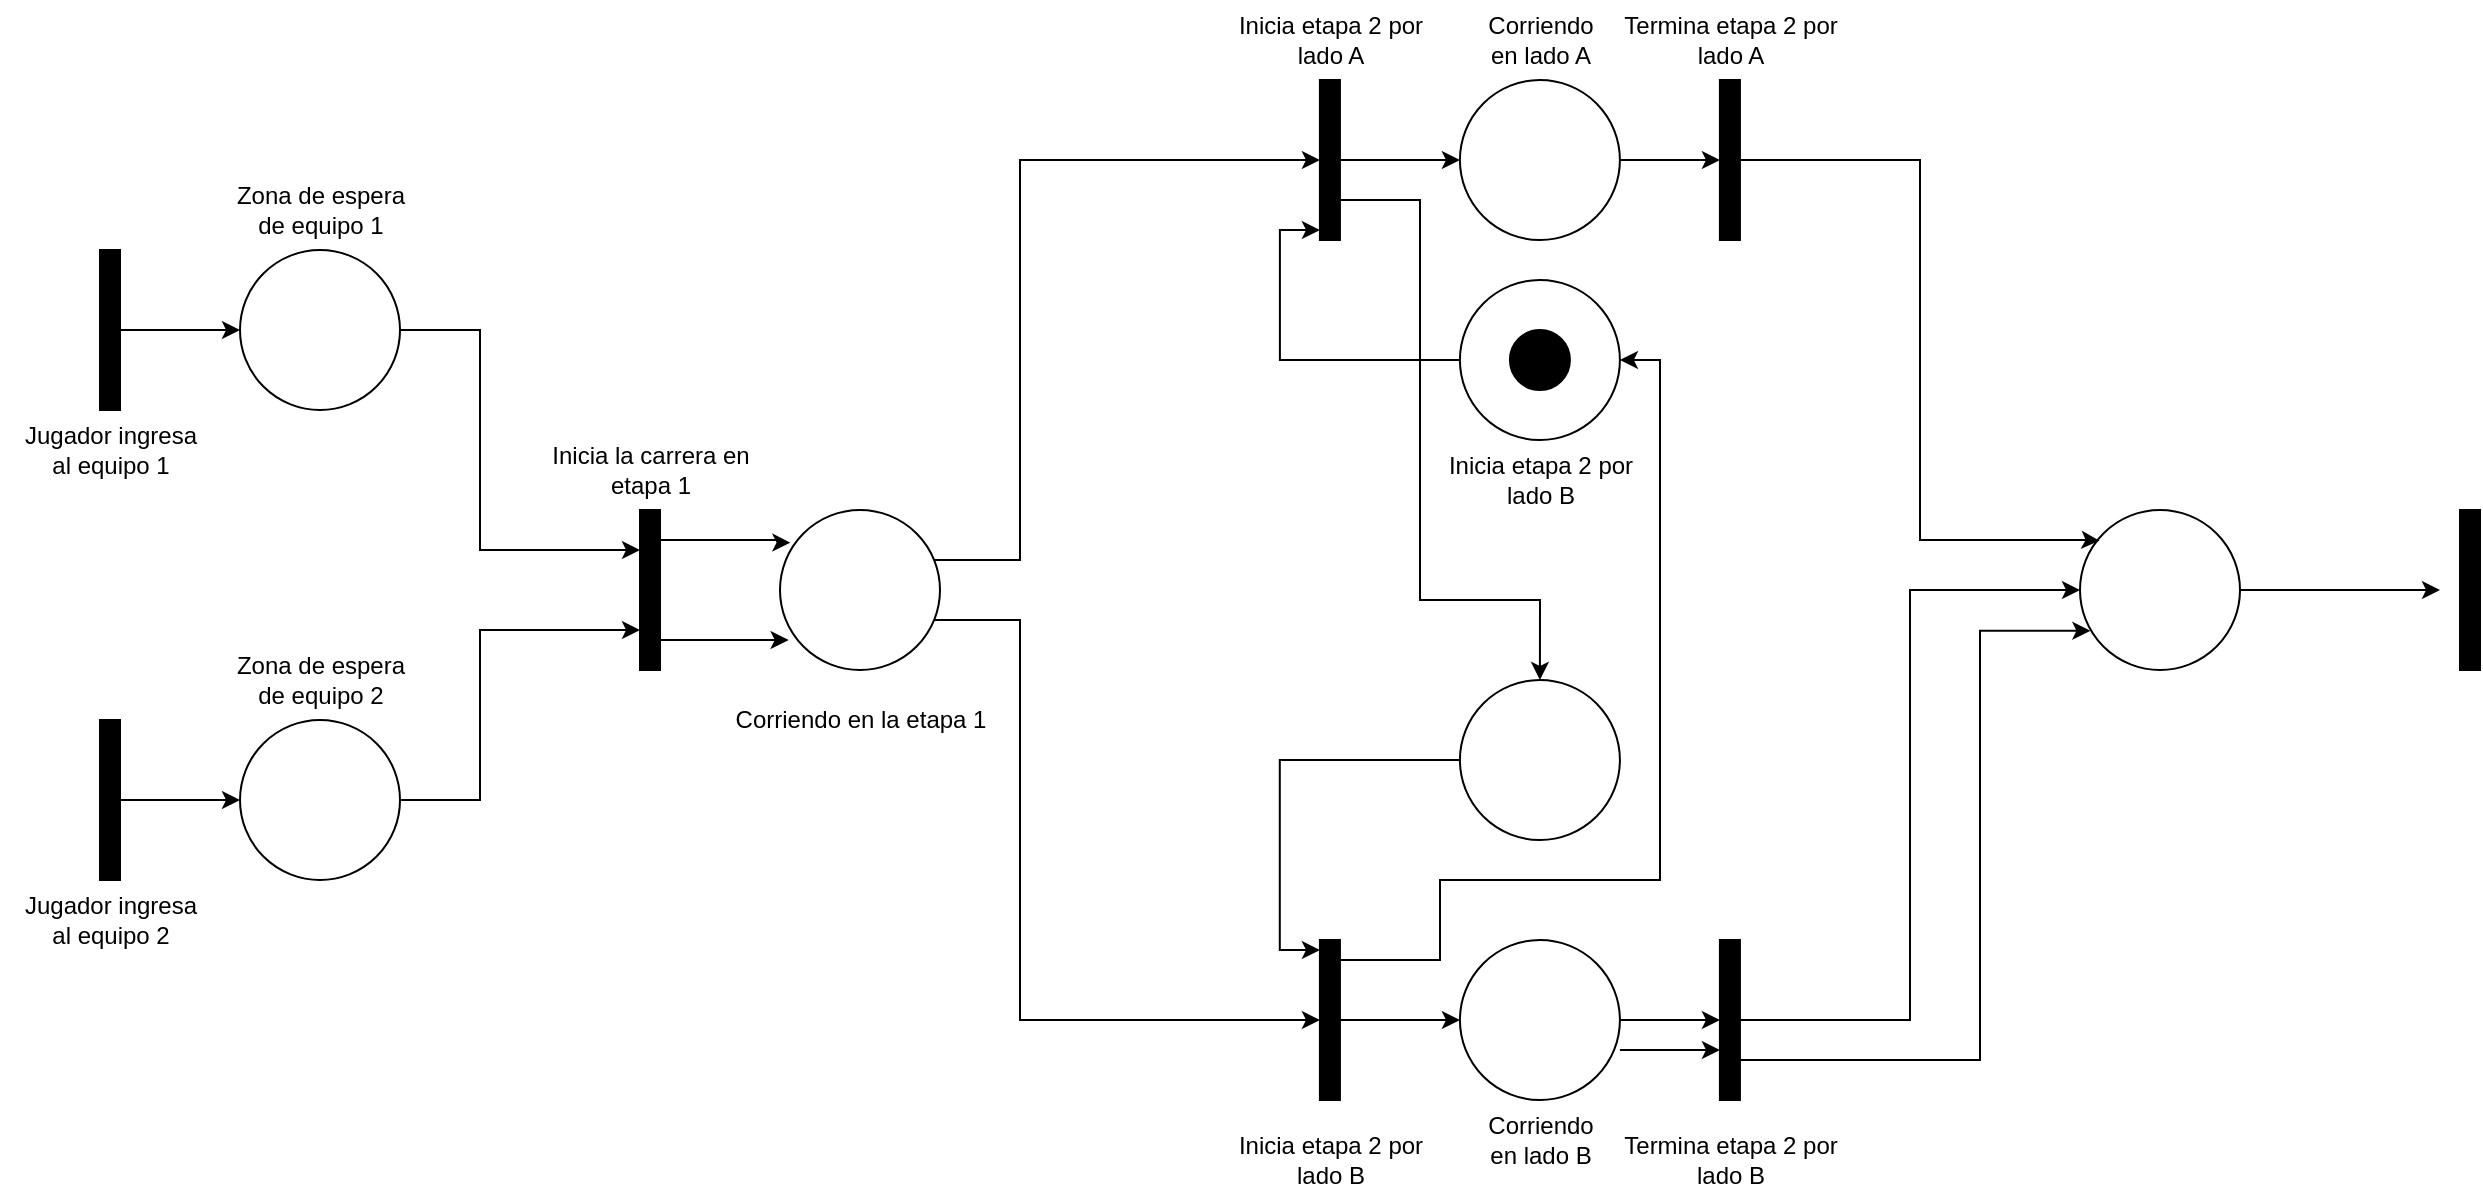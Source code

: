 <mxfile version="24.8.3">
  <diagram name="Page-1" id="l-WnDoxr9QfDb3v4YEsX">
    <mxGraphModel dx="1024" dy="518" grid="1" gridSize="10" guides="1" tooltips="1" connect="1" arrows="1" fold="1" page="1" pageScale="1" pageWidth="1400" pageHeight="850" math="0" shadow="0">
      <root>
        <mxCell id="0" />
        <mxCell id="1" parent="0" />
        <mxCell id="o489fDonKntRBNeTB-6x-4" value="" style="edgeStyle=orthogonalEdgeStyle;rounded=0;orthogonalLoop=1;jettySize=auto;html=1;curved=0;" edge="1" parent="1" source="o489fDonKntRBNeTB-6x-1" target="o489fDonKntRBNeTB-6x-3">
          <mxGeometry relative="1" as="geometry" />
        </mxCell>
        <mxCell id="o489fDonKntRBNeTB-6x-1" value="" style="html=1;points=[[0,0,0,0,5],[0,1,0,0,-5],[1,0,0,0,5],[1,1,0,0,-5]];perimeter=orthogonalPerimeter;outlineConnect=0;targetShapes=umlLifeline;portConstraint=eastwest;newEdgeStyle={&quot;curved&quot;:0,&quot;rounded&quot;:0};fillColor=#000000;" vertex="1" parent="1">
          <mxGeometry x="90" y="225" width="10" height="80" as="geometry" />
        </mxCell>
        <mxCell id="o489fDonKntRBNeTB-6x-21" style="edgeStyle=orthogonalEdgeStyle;rounded=0;orthogonalLoop=1;jettySize=auto;html=1;" edge="1" parent="1" source="o489fDonKntRBNeTB-6x-3" target="o489fDonKntRBNeTB-6x-10">
          <mxGeometry relative="1" as="geometry">
            <Array as="points">
              <mxPoint x="280" y="265" />
              <mxPoint x="280" y="375" />
            </Array>
          </mxGeometry>
        </mxCell>
        <mxCell id="o489fDonKntRBNeTB-6x-3" value="" style="ellipse;whiteSpace=wrap;html=1;aspect=fixed;" vertex="1" parent="1">
          <mxGeometry x="160" y="225" width="80" height="80" as="geometry" />
        </mxCell>
        <mxCell id="o489fDonKntRBNeTB-6x-5" value="" style="edgeStyle=orthogonalEdgeStyle;rounded=0;orthogonalLoop=1;jettySize=auto;html=1;curved=0;" edge="1" parent="1" source="o489fDonKntRBNeTB-6x-6" target="o489fDonKntRBNeTB-6x-7">
          <mxGeometry relative="1" as="geometry" />
        </mxCell>
        <mxCell id="o489fDonKntRBNeTB-6x-6" value="" style="html=1;points=[[0,0,0,0,5],[0,1,0,0,-5],[1,0,0,0,5],[1,1,0,0,-5]];perimeter=orthogonalPerimeter;outlineConnect=0;targetShapes=umlLifeline;portConstraint=eastwest;newEdgeStyle={&quot;curved&quot;:0,&quot;rounded&quot;:0};fillColor=#000000;" vertex="1" parent="1">
          <mxGeometry x="90" y="460" width="10" height="80" as="geometry" />
        </mxCell>
        <mxCell id="o489fDonKntRBNeTB-6x-22" style="edgeStyle=orthogonalEdgeStyle;rounded=0;orthogonalLoop=1;jettySize=auto;html=1;" edge="1" parent="1" source="o489fDonKntRBNeTB-6x-7" target="o489fDonKntRBNeTB-6x-10">
          <mxGeometry relative="1" as="geometry">
            <Array as="points">
              <mxPoint x="280" y="500" />
              <mxPoint x="280" y="415" />
            </Array>
          </mxGeometry>
        </mxCell>
        <mxCell id="o489fDonKntRBNeTB-6x-7" value="" style="ellipse;whiteSpace=wrap;html=1;aspect=fixed;" vertex="1" parent="1">
          <mxGeometry x="160" y="460" width="80" height="80" as="geometry" />
        </mxCell>
        <mxCell id="o489fDonKntRBNeTB-6x-81" style="edgeStyle=orthogonalEdgeStyle;rounded=0;orthogonalLoop=1;jettySize=auto;html=1;curved=0;entryX=0.065;entryY=0.204;entryDx=0;entryDy=0;entryPerimeter=0;" edge="1" parent="1" source="o489fDonKntRBNeTB-6x-10" target="o489fDonKntRBNeTB-6x-79">
          <mxGeometry relative="1" as="geometry">
            <Array as="points">
              <mxPoint x="430" y="370" />
              <mxPoint x="430" y="371" />
            </Array>
          </mxGeometry>
        </mxCell>
        <mxCell id="o489fDonKntRBNeTB-6x-82" style="edgeStyle=orthogonalEdgeStyle;rounded=0;orthogonalLoop=1;jettySize=auto;html=1;curved=0;entryX=0.054;entryY=0.813;entryDx=0;entryDy=0;entryPerimeter=0;" edge="1" parent="1" source="o489fDonKntRBNeTB-6x-10" target="o489fDonKntRBNeTB-6x-79">
          <mxGeometry relative="1" as="geometry">
            <Array as="points">
              <mxPoint x="390" y="420" />
              <mxPoint x="390" y="420" />
            </Array>
          </mxGeometry>
        </mxCell>
        <mxCell id="o489fDonKntRBNeTB-6x-10" value="" style="html=1;points=[[0,0,0,0,5],[0,1,0,0,-5],[1,0,0,0,5],[1,1,0,0,-5]];perimeter=orthogonalPerimeter;outlineConnect=0;targetShapes=umlLifeline;portConstraint=eastwest;newEdgeStyle={&quot;curved&quot;:0,&quot;rounded&quot;:0};fillColor=#000000;" vertex="1" parent="1">
          <mxGeometry x="360" y="355" width="10" height="80" as="geometry" />
        </mxCell>
        <mxCell id="o489fDonKntRBNeTB-6x-38" value="" style="edgeStyle=orthogonalEdgeStyle;rounded=0;orthogonalLoop=1;jettySize=auto;html=1;curved=0;" edge="1" parent="1" source="o489fDonKntRBNeTB-6x-36" target="o489fDonKntRBNeTB-6x-37">
          <mxGeometry relative="1" as="geometry" />
        </mxCell>
        <mxCell id="o489fDonKntRBNeTB-6x-91" style="edgeStyle=orthogonalEdgeStyle;rounded=0;orthogonalLoop=1;jettySize=auto;html=1;curved=0;entryX=0.5;entryY=0;entryDx=0;entryDy=0;" edge="1" parent="1" source="o489fDonKntRBNeTB-6x-36" target="o489fDonKntRBNeTB-6x-51">
          <mxGeometry relative="1" as="geometry">
            <Array as="points">
              <mxPoint x="750" y="200" />
              <mxPoint x="750" y="400" />
              <mxPoint x="810" y="400" />
            </Array>
          </mxGeometry>
        </mxCell>
        <mxCell id="o489fDonKntRBNeTB-6x-36" value="" style="html=1;points=[[0,0,0,0,5],[0,1,0,0,-5],[1,0,0,0,5],[1,1,0,0,-5]];perimeter=orthogonalPerimeter;outlineConnect=0;targetShapes=umlLifeline;portConstraint=eastwest;newEdgeStyle={&quot;curved&quot;:0,&quot;rounded&quot;:0};fillColor=#000000;" vertex="1" parent="1">
          <mxGeometry x="699.96" y="140" width="10" height="80" as="geometry" />
        </mxCell>
        <mxCell id="o489fDonKntRBNeTB-6x-40" value="" style="edgeStyle=orthogonalEdgeStyle;rounded=0;orthogonalLoop=1;jettySize=auto;html=1;" edge="1" parent="1" source="o489fDonKntRBNeTB-6x-37" target="o489fDonKntRBNeTB-6x-39">
          <mxGeometry relative="1" as="geometry" />
        </mxCell>
        <mxCell id="o489fDonKntRBNeTB-6x-37" value="" style="ellipse;whiteSpace=wrap;html=1;aspect=fixed;" vertex="1" parent="1">
          <mxGeometry x="769.96" y="140" width="80" height="80" as="geometry" />
        </mxCell>
        <mxCell id="o489fDonKntRBNeTB-6x-39" value="" style="html=1;points=[[0,0,0,0,5],[0,1,0,0,-5],[1,0,0,0,5],[1,1,0,0,-5]];perimeter=orthogonalPerimeter;outlineConnect=0;targetShapes=umlLifeline;portConstraint=eastwest;newEdgeStyle={&quot;curved&quot;:0,&quot;rounded&quot;:0};fillColor=#000000;" vertex="1" parent="1">
          <mxGeometry x="899.96" y="140" width="10" height="80" as="geometry" />
        </mxCell>
        <mxCell id="o489fDonKntRBNeTB-6x-41" value="" style="ellipse;whiteSpace=wrap;html=1;aspect=fixed;" vertex="1" parent="1">
          <mxGeometry x="769.96" y="240" width="80" height="80" as="geometry" />
        </mxCell>
        <mxCell id="o489fDonKntRBNeTB-6x-42" value="" style="ellipse;whiteSpace=wrap;html=1;aspect=fixed;fillColor=#000000;" vertex="1" parent="1">
          <mxGeometry x="794.96" y="265" width="30" height="30" as="geometry" />
        </mxCell>
        <mxCell id="o489fDonKntRBNeTB-6x-43" style="edgeStyle=orthogonalEdgeStyle;rounded=0;orthogonalLoop=1;jettySize=auto;html=1;entryX=0;entryY=1;entryDx=0;entryDy=-5;entryPerimeter=0;" edge="1" parent="1" source="o489fDonKntRBNeTB-6x-41" target="o489fDonKntRBNeTB-6x-36">
          <mxGeometry relative="1" as="geometry">
            <Array as="points">
              <mxPoint x="679.96" y="280" />
              <mxPoint x="679.96" y="215" />
            </Array>
          </mxGeometry>
        </mxCell>
        <mxCell id="o489fDonKntRBNeTB-6x-45" value="" style="edgeStyle=orthogonalEdgeStyle;rounded=0;orthogonalLoop=1;jettySize=auto;html=1;curved=0;" edge="1" parent="1" source="o489fDonKntRBNeTB-6x-46" target="o489fDonKntRBNeTB-6x-48">
          <mxGeometry relative="1" as="geometry" />
        </mxCell>
        <mxCell id="o489fDonKntRBNeTB-6x-94" style="edgeStyle=orthogonalEdgeStyle;rounded=0;orthogonalLoop=1;jettySize=auto;html=1;curved=0;entryX=1;entryY=0.5;entryDx=0;entryDy=0;" edge="1" parent="1" source="o489fDonKntRBNeTB-6x-46" target="o489fDonKntRBNeTB-6x-41">
          <mxGeometry relative="1" as="geometry">
            <Array as="points">
              <mxPoint x="760" y="580" />
              <mxPoint x="760" y="540" />
              <mxPoint x="870" y="540" />
              <mxPoint x="870" y="280" />
            </Array>
          </mxGeometry>
        </mxCell>
        <mxCell id="o489fDonKntRBNeTB-6x-46" value="" style="html=1;points=[[0,0,0,0,5],[0,1,0,0,-5],[1,0,0,0,5],[1,1,0,0,-5]];perimeter=orthogonalPerimeter;outlineConnect=0;targetShapes=umlLifeline;portConstraint=eastwest;newEdgeStyle={&quot;curved&quot;:0,&quot;rounded&quot;:0};fillColor=#000000;" vertex="1" parent="1">
          <mxGeometry x="699.96" y="570" width="10" height="80" as="geometry" />
        </mxCell>
        <mxCell id="o489fDonKntRBNeTB-6x-47" value="" style="edgeStyle=orthogonalEdgeStyle;rounded=0;orthogonalLoop=1;jettySize=auto;html=1;" edge="1" parent="1" source="o489fDonKntRBNeTB-6x-48" target="o489fDonKntRBNeTB-6x-49">
          <mxGeometry relative="1" as="geometry" />
        </mxCell>
        <mxCell id="o489fDonKntRBNeTB-6x-48" value="" style="ellipse;whiteSpace=wrap;html=1;aspect=fixed;" vertex="1" parent="1">
          <mxGeometry x="769.96" y="570" width="80" height="80" as="geometry" />
        </mxCell>
        <mxCell id="o489fDonKntRBNeTB-6x-86" style="edgeStyle=orthogonalEdgeStyle;rounded=0;orthogonalLoop=1;jettySize=auto;html=1;curved=0;entryX=0;entryY=0.5;entryDx=0;entryDy=0;" edge="1" parent="1" source="o489fDonKntRBNeTB-6x-49" target="o489fDonKntRBNeTB-6x-85">
          <mxGeometry relative="1" as="geometry" />
        </mxCell>
        <mxCell id="o489fDonKntRBNeTB-6x-49" value="" style="html=1;points=[[0,0,0,0,5],[0,1,0,0,-5],[1,0,0,0,5],[1,1,0,0,-5]];perimeter=orthogonalPerimeter;outlineConnect=0;targetShapes=umlLifeline;portConstraint=eastwest;newEdgeStyle={&quot;curved&quot;:0,&quot;rounded&quot;:0};fillColor=#000000;" vertex="1" parent="1">
          <mxGeometry x="899.96" y="570" width="10" height="80" as="geometry" />
        </mxCell>
        <mxCell id="o489fDonKntRBNeTB-6x-51" value="" style="ellipse;whiteSpace=wrap;html=1;aspect=fixed;" vertex="1" parent="1">
          <mxGeometry x="769.96" y="440" width="80" height="80" as="geometry" />
        </mxCell>
        <mxCell id="o489fDonKntRBNeTB-6x-54" style="edgeStyle=orthogonalEdgeStyle;rounded=0;orthogonalLoop=1;jettySize=auto;html=1;entryX=0;entryY=0;entryDx=0;entryDy=5;entryPerimeter=0;" edge="1" parent="1" source="o489fDonKntRBNeTB-6x-51" target="o489fDonKntRBNeTB-6x-46">
          <mxGeometry relative="1" as="geometry">
            <Array as="points">
              <mxPoint x="679.91" y="480" />
              <mxPoint x="679.91" y="575" />
            </Array>
          </mxGeometry>
        </mxCell>
        <mxCell id="o489fDonKntRBNeTB-6x-59" value="" style="edgeStyle=orthogonalEdgeStyle;rounded=0;orthogonalLoop=1;jettySize=auto;html=1;" edge="1" parent="1">
          <mxGeometry relative="1" as="geometry">
            <mxPoint x="849.96" y="625" as="sourcePoint" />
            <mxPoint x="899.96" y="625" as="targetPoint" />
          </mxGeometry>
        </mxCell>
        <mxCell id="o489fDonKntRBNeTB-6x-83" style="edgeStyle=orthogonalEdgeStyle;rounded=0;orthogonalLoop=1;jettySize=auto;html=1;" edge="1" parent="1" source="o489fDonKntRBNeTB-6x-79" target="o489fDonKntRBNeTB-6x-36">
          <mxGeometry relative="1" as="geometry">
            <Array as="points">
              <mxPoint x="550" y="380" />
              <mxPoint x="550" y="180" />
            </Array>
          </mxGeometry>
        </mxCell>
        <mxCell id="o489fDonKntRBNeTB-6x-84" style="edgeStyle=orthogonalEdgeStyle;rounded=0;orthogonalLoop=1;jettySize=auto;html=1;" edge="1" parent="1" source="o489fDonKntRBNeTB-6x-79" target="o489fDonKntRBNeTB-6x-46">
          <mxGeometry relative="1" as="geometry">
            <Array as="points">
              <mxPoint x="550" y="410" />
              <mxPoint x="550" y="610" />
            </Array>
          </mxGeometry>
        </mxCell>
        <mxCell id="o489fDonKntRBNeTB-6x-79" value="" style="ellipse;whiteSpace=wrap;html=1;aspect=fixed;" vertex="1" parent="1">
          <mxGeometry x="430" y="355" width="80" height="80" as="geometry" />
        </mxCell>
        <mxCell id="o489fDonKntRBNeTB-6x-92" style="edgeStyle=orthogonalEdgeStyle;rounded=0;orthogonalLoop=1;jettySize=auto;html=1;entryX=0;entryY=0.5;entryDx=0;entryDy=0;" edge="1" parent="1" source="o489fDonKntRBNeTB-6x-85">
          <mxGeometry relative="1" as="geometry">
            <mxPoint x="1260" y="395" as="targetPoint" />
          </mxGeometry>
        </mxCell>
        <mxCell id="o489fDonKntRBNeTB-6x-85" value="" style="ellipse;whiteSpace=wrap;html=1;aspect=fixed;" vertex="1" parent="1">
          <mxGeometry x="1080" y="355" width="80" height="80" as="geometry" />
        </mxCell>
        <mxCell id="o489fDonKntRBNeTB-6x-87" style="edgeStyle=orthogonalEdgeStyle;rounded=0;orthogonalLoop=1;jettySize=auto;html=1;curved=0;entryX=0.065;entryY=0.755;entryDx=0;entryDy=0;entryPerimeter=0;" edge="1" parent="1" source="o489fDonKntRBNeTB-6x-49" target="o489fDonKntRBNeTB-6x-85">
          <mxGeometry relative="1" as="geometry">
            <Array as="points">
              <mxPoint x="1030" y="630" />
              <mxPoint x="1030" y="415" />
            </Array>
          </mxGeometry>
        </mxCell>
        <mxCell id="o489fDonKntRBNeTB-6x-88" style="edgeStyle=orthogonalEdgeStyle;rounded=0;orthogonalLoop=1;jettySize=auto;html=1;curved=0;entryX=0.122;entryY=0.192;entryDx=0;entryDy=0;entryPerimeter=0;" edge="1" parent="1" source="o489fDonKntRBNeTB-6x-39" target="o489fDonKntRBNeTB-6x-85">
          <mxGeometry relative="1" as="geometry">
            <Array as="points">
              <mxPoint x="1000" y="180" />
              <mxPoint x="1000" y="370" />
              <mxPoint x="1083" y="370" />
            </Array>
          </mxGeometry>
        </mxCell>
        <mxCell id="o489fDonKntRBNeTB-6x-93" value="" style="html=1;points=[[0,0,0,0,5],[0,1,0,0,-5],[1,0,0,0,5],[1,1,0,0,-5]];perimeter=orthogonalPerimeter;outlineConnect=0;targetShapes=umlLifeline;portConstraint=eastwest;newEdgeStyle={&quot;curved&quot;:0,&quot;rounded&quot;:0};fillColor=#000000;" vertex="1" parent="1">
          <mxGeometry x="1270" y="355" width="10" height="80" as="geometry" />
        </mxCell>
        <mxCell id="o489fDonKntRBNeTB-6x-95" value="&lt;div&gt;Jugador ingresa&lt;/div&gt;&lt;div&gt;al equipo 2&lt;br&gt;&lt;/div&gt;" style="text;html=1;align=center;verticalAlign=middle;resizable=0;points=[];autosize=1;strokeColor=none;fillColor=none;" vertex="1" parent="1">
          <mxGeometry x="40" y="540" width="110" height="40" as="geometry" />
        </mxCell>
        <mxCell id="o489fDonKntRBNeTB-6x-96" value="&lt;div&gt;Jugador ingresa&lt;/div&gt;&lt;div&gt;al equipo 1&lt;br&gt;&lt;/div&gt;" style="text;html=1;align=center;verticalAlign=middle;resizable=0;points=[];autosize=1;strokeColor=none;fillColor=none;" vertex="1" parent="1">
          <mxGeometry x="40" y="305" width="110" height="40" as="geometry" />
        </mxCell>
        <mxCell id="o489fDonKntRBNeTB-6x-97" value="&lt;div&gt;Zona de espera&lt;/div&gt;&lt;div&gt;de equipo 1&lt;br&gt;&lt;/div&gt;" style="text;html=1;align=center;verticalAlign=middle;resizable=0;points=[];autosize=1;strokeColor=none;fillColor=none;" vertex="1" parent="1">
          <mxGeometry x="145" y="185" width="110" height="40" as="geometry" />
        </mxCell>
        <mxCell id="o489fDonKntRBNeTB-6x-98" value="&lt;div&gt;Zona de espera&lt;/div&gt;&lt;div&gt;de equipo 2&lt;br&gt;&lt;/div&gt;" style="text;html=1;align=center;verticalAlign=middle;resizable=0;points=[];autosize=1;strokeColor=none;fillColor=none;" vertex="1" parent="1">
          <mxGeometry x="145" y="420" width="110" height="40" as="geometry" />
        </mxCell>
        <mxCell id="o489fDonKntRBNeTB-6x-99" value="&lt;div&gt;Inicia la carrera en&lt;/div&gt;&lt;div&gt;etapa 1&lt;br&gt;&lt;/div&gt;" style="text;html=1;align=center;verticalAlign=middle;resizable=0;points=[];autosize=1;strokeColor=none;fillColor=none;" vertex="1" parent="1">
          <mxGeometry x="305" y="315" width="120" height="40" as="geometry" />
        </mxCell>
        <mxCell id="o489fDonKntRBNeTB-6x-100" value="Corriendo en la etapa 1" style="text;html=1;align=center;verticalAlign=middle;resizable=0;points=[];autosize=1;strokeColor=none;fillColor=none;" vertex="1" parent="1">
          <mxGeometry x="395" y="445" width="150" height="30" as="geometry" />
        </mxCell>
        <mxCell id="o489fDonKntRBNeTB-6x-101" value="&lt;div&gt;Inicia etapa 2 por&lt;/div&gt;&lt;div&gt;lado A&lt;br&gt;&lt;/div&gt;" style="text;html=1;align=center;verticalAlign=middle;resizable=0;points=[];autosize=1;strokeColor=none;fillColor=none;" vertex="1" parent="1">
          <mxGeometry x="644.96" y="100" width="120" height="40" as="geometry" />
        </mxCell>
        <mxCell id="o489fDonKntRBNeTB-6x-102" value="&lt;div&gt;Corriendo&lt;/div&gt;&lt;div&gt;en lado A&lt;br&gt;&lt;/div&gt;" style="text;html=1;align=center;verticalAlign=middle;resizable=0;points=[];autosize=1;strokeColor=none;fillColor=none;" vertex="1" parent="1">
          <mxGeometry x="769.96" y="100" width="80" height="40" as="geometry" />
        </mxCell>
        <mxCell id="o489fDonKntRBNeTB-6x-103" value="&lt;div&gt;Termina etapa 2 por&lt;/div&gt;&lt;div&gt;lado A&lt;br&gt;&lt;/div&gt;" style="text;html=1;align=center;verticalAlign=middle;resizable=0;points=[];autosize=1;strokeColor=none;fillColor=none;" vertex="1" parent="1">
          <mxGeometry x="839.96" y="100" width="130" height="40" as="geometry" />
        </mxCell>
        <mxCell id="o489fDonKntRBNeTB-6x-105" value="&lt;div&gt;Inicia etapa 2 por&lt;/div&gt;&lt;div&gt;lado B&lt;br&gt;&lt;/div&gt;" style="text;html=1;align=center;verticalAlign=middle;resizable=0;points=[];autosize=1;strokeColor=none;fillColor=none;" vertex="1" parent="1">
          <mxGeometry x="644.96" y="660" width="120" height="40" as="geometry" />
        </mxCell>
        <mxCell id="o489fDonKntRBNeTB-6x-106" value="&lt;div&gt;Corriendo&lt;/div&gt;&lt;div&gt;en lado B&lt;br&gt;&lt;/div&gt;" style="text;html=1;align=center;verticalAlign=middle;resizable=0;points=[];autosize=1;strokeColor=none;fillColor=none;" vertex="1" parent="1">
          <mxGeometry x="769.96" y="650" width="80" height="40" as="geometry" />
        </mxCell>
        <mxCell id="o489fDonKntRBNeTB-6x-107" value="&lt;div&gt;Termina etapa 2 por&lt;/div&gt;&lt;div&gt;lado B&lt;br&gt;&lt;/div&gt;" style="text;html=1;align=center;verticalAlign=middle;resizable=0;points=[];autosize=1;strokeColor=none;fillColor=none;" vertex="1" parent="1">
          <mxGeometry x="839.96" y="660" width="130" height="40" as="geometry" />
        </mxCell>
        <mxCell id="o489fDonKntRBNeTB-6x-108" value="&lt;div&gt;Inicia etapa 2 por&lt;/div&gt;&lt;div&gt;lado B&lt;br&gt;&lt;/div&gt;" style="text;html=1;align=center;verticalAlign=middle;resizable=0;points=[];autosize=1;strokeColor=none;fillColor=none;" vertex="1" parent="1">
          <mxGeometry x="749.96" y="320" width="120" height="40" as="geometry" />
        </mxCell>
      </root>
    </mxGraphModel>
  </diagram>
</mxfile>
